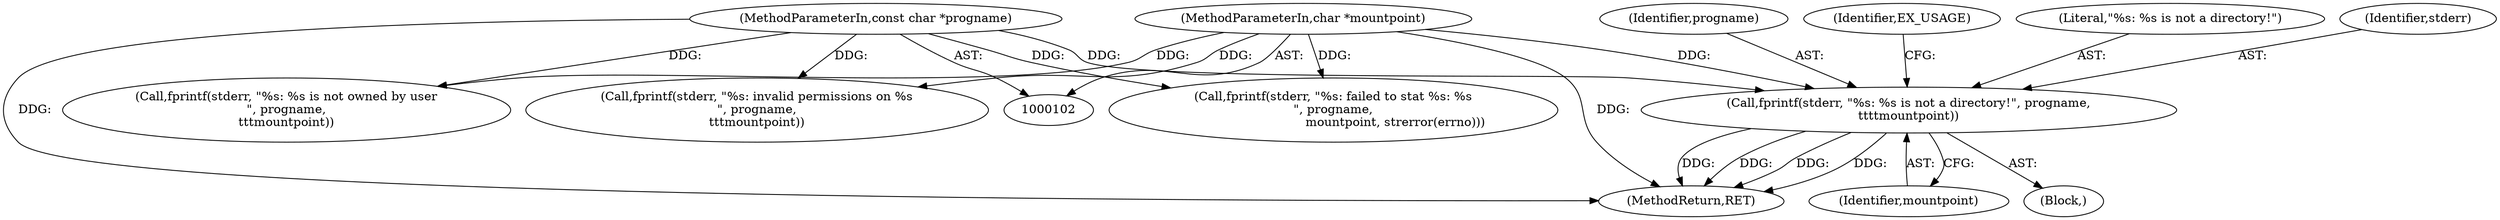 digraph "0_samba_3ae5dac462c4ed0fb2cd94553583c56fce2f9d80@API" {
"1000133" [label="(Call,fprintf(stderr, \"%s: %s is not a directory!\", progname,\n\t\t\t\tmountpoint))"];
"1000103" [label="(MethodParameterIn,const char *progname)"];
"1000104" [label="(MethodParameterIn,char *mountpoint)"];
"1000135" [label="(Literal,\"%s: %s is not a directory!\")"];
"1000134" [label="(Identifier,stderr)"];
"1000179" [label="(MethodReturn,RET)"];
"1000104" [label="(MethodParameterIn,char *mountpoint)"];
"1000133" [label="(Call,fprintf(stderr, \"%s: %s is not a directory!\", progname,\n\t\t\t\tmountpoint))"];
"1000136" [label="(Identifier,progname)"];
"1000139" [label="(Identifier,EX_USAGE)"];
"1000103" [label="(MethodParameterIn,const char *progname)"];
"1000117" [label="(Call,fprintf(stderr, \"%s: failed to stat %s: %s\n\", progname,\n                                mountpoint, strerror(errno)))"];
"1000170" [label="(Call,fprintf(stderr, \"%s: invalid permissions on %s\n\", progname,\n\t\t\tmountpoint))"];
"1000137" [label="(Identifier,mountpoint)"];
"1000154" [label="(Call,fprintf(stderr, \"%s: %s is not owned by user\n\", progname,\n\t\t\tmountpoint))"];
"1000132" [label="(Block,)"];
"1000133" -> "1000132"  [label="AST: "];
"1000133" -> "1000137"  [label="CFG: "];
"1000134" -> "1000133"  [label="AST: "];
"1000135" -> "1000133"  [label="AST: "];
"1000136" -> "1000133"  [label="AST: "];
"1000137" -> "1000133"  [label="AST: "];
"1000139" -> "1000133"  [label="CFG: "];
"1000133" -> "1000179"  [label="DDG: "];
"1000133" -> "1000179"  [label="DDG: "];
"1000133" -> "1000179"  [label="DDG: "];
"1000133" -> "1000179"  [label="DDG: "];
"1000103" -> "1000133"  [label="DDG: "];
"1000104" -> "1000133"  [label="DDG: "];
"1000103" -> "1000102"  [label="AST: "];
"1000103" -> "1000179"  [label="DDG: "];
"1000103" -> "1000117"  [label="DDG: "];
"1000103" -> "1000154"  [label="DDG: "];
"1000103" -> "1000170"  [label="DDG: "];
"1000104" -> "1000102"  [label="AST: "];
"1000104" -> "1000179"  [label="DDG: "];
"1000104" -> "1000117"  [label="DDG: "];
"1000104" -> "1000154"  [label="DDG: "];
"1000104" -> "1000170"  [label="DDG: "];
}
